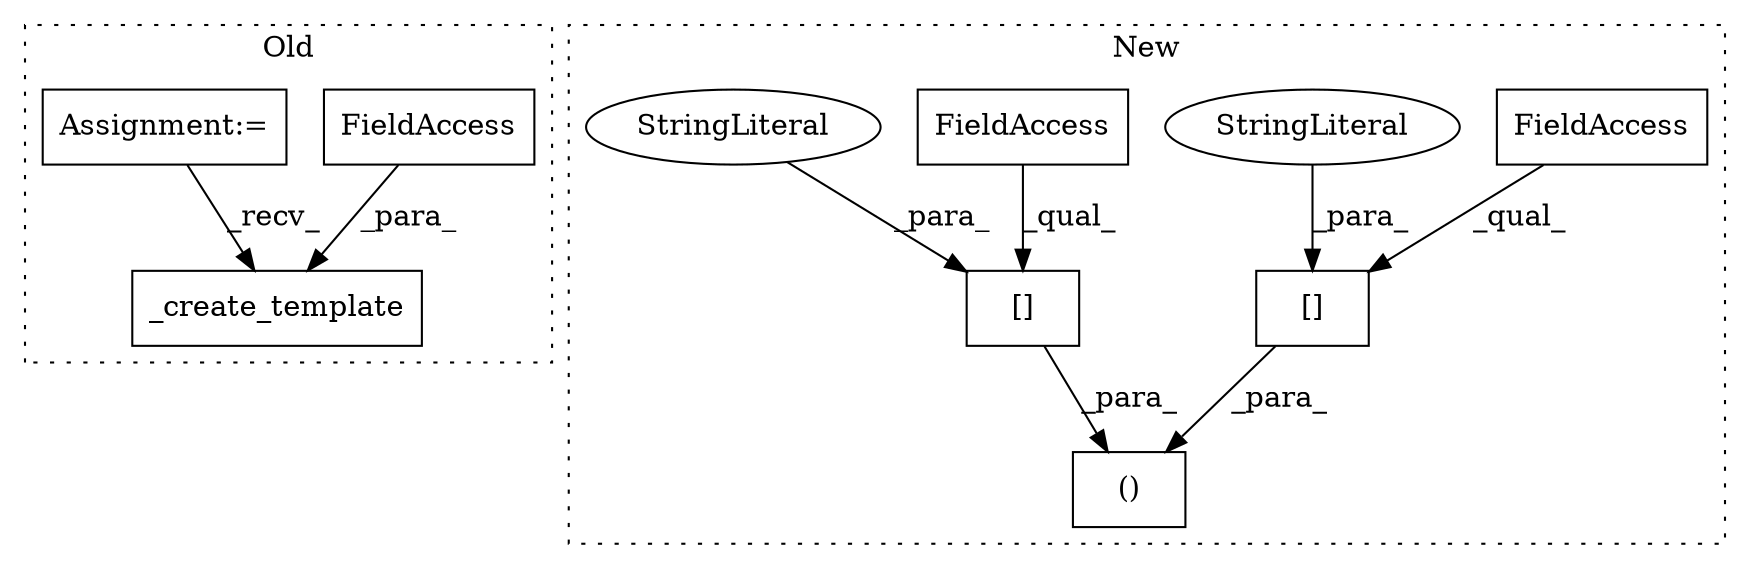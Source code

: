 digraph G {
subgraph cluster0 {
1 [label="_create_template" a="32" s="268953,268989" l="17,1" shape="box"];
7 [label="FieldAccess" a="22" s="268983" l="6" shape="box"];
8 [label="Assignment:=" a="7" s="268495" l="3" shape="box"];
label = "Old";
style="dotted";
}
subgraph cluster1 {
2 [label="()" a="106" s="269176" l="56" shape="box"];
3 [label="[]" a="2" s="269176,269197" l="7,1" shape="box"];
4 [label="FieldAccess" a="22" s="269176" l="6" shape="box"];
5 [label="[]" a="2" s="269211,269231" l="7,1" shape="box"];
6 [label="FieldAccess" a="22" s="269211" l="6" shape="box"];
9 [label="StringLiteral" a="45" s="269218" l="13" shape="ellipse"];
10 [label="StringLiteral" a="45" s="269183" l="14" shape="ellipse"];
label = "New";
style="dotted";
}
3 -> 2 [label="_para_"];
4 -> 3 [label="_qual_"];
5 -> 2 [label="_para_"];
6 -> 5 [label="_qual_"];
7 -> 1 [label="_para_"];
8 -> 1 [label="_recv_"];
9 -> 5 [label="_para_"];
10 -> 3 [label="_para_"];
}